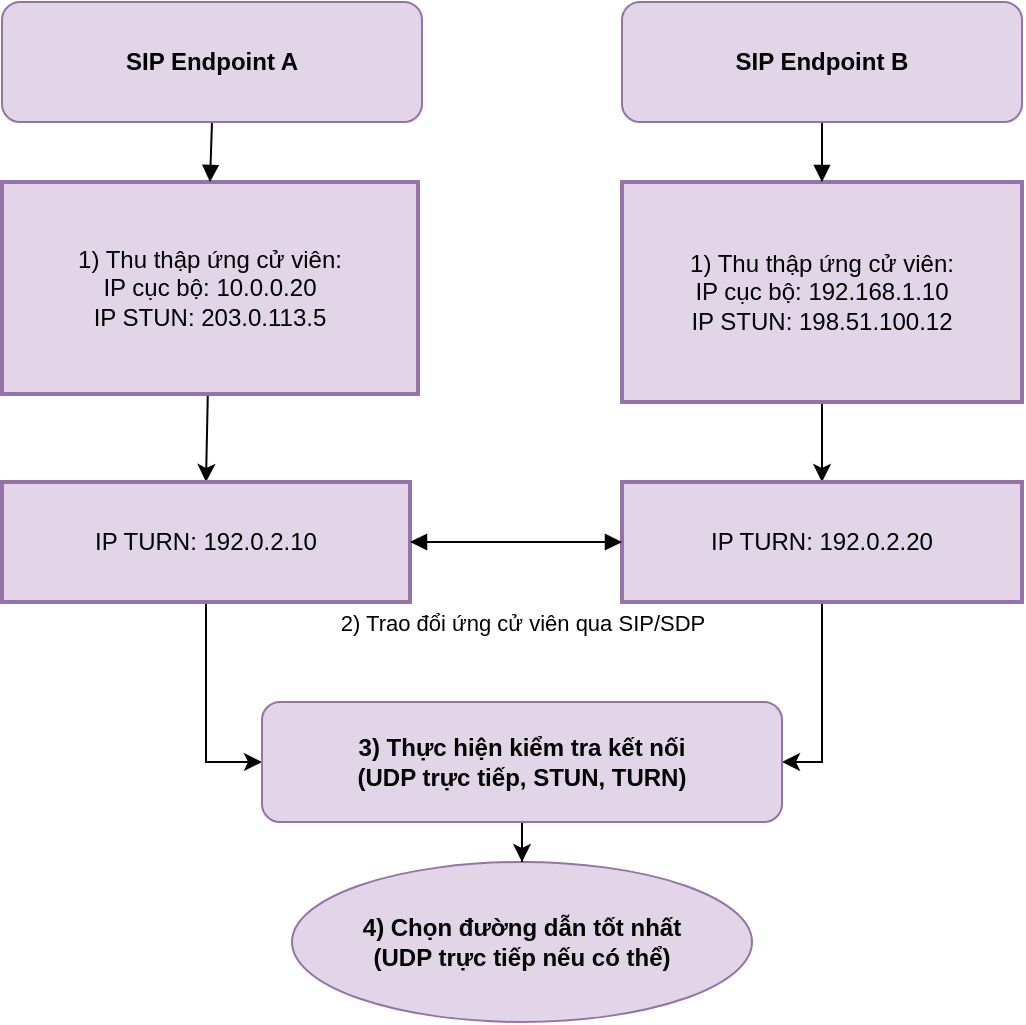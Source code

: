 <mxfile version="28.0.6">
  <diagram name="Page-1" id="eahe4_1t_uIOmDv0yLob">
    <mxGraphModel dx="1026" dy="679" grid="1" gridSize="10" guides="1" tooltips="1" connect="1" arrows="1" fold="1" page="1" pageScale="1" pageWidth="850" pageHeight="1100" math="0" shadow="0">
      <root>
        <mxCell id="0" />
        <mxCell id="1" parent="0" />
        <mxCell id="x5aqzX8iyF7dVYx7mjcl-46" style="rounded=0;orthogonalLoop=1;jettySize=auto;html=1;entryX=0.5;entryY=0;entryDx=0;entryDy=0;" edge="1" parent="1" source="x5aqzX8iyF7dVYx7mjcl-29" target="x5aqzX8iyF7dVYx7mjcl-32">
          <mxGeometry relative="1" as="geometry" />
        </mxCell>
        <mxCell id="x5aqzX8iyF7dVYx7mjcl-29" value="1) Thu thập ứng cử viên:&#xa;IP cục bộ: 10.0.0.20&#xa;IP STUN: 203.0.113.5" style="whiteSpace=wrap;strokeWidth=2;fillColor=#e1d5e7;strokeColor=#9673a6;" vertex="1" parent="1">
          <mxGeometry x="20" y="90" width="208" height="106" as="geometry" />
        </mxCell>
        <mxCell id="x5aqzX8iyF7dVYx7mjcl-49" style="edgeStyle=orthogonalEdgeStyle;rounded=0;orthogonalLoop=1;jettySize=auto;html=1;entryX=0;entryY=0.5;entryDx=0;entryDy=0;" edge="1" parent="1" source="x5aqzX8iyF7dVYx7mjcl-32" target="x5aqzX8iyF7dVYx7mjcl-55">
          <mxGeometry relative="1" as="geometry">
            <mxPoint x="150" y="409" as="targetPoint" />
          </mxGeometry>
        </mxCell>
        <mxCell id="x5aqzX8iyF7dVYx7mjcl-32" value="IP TURN: 192.0.2.10" style="whiteSpace=wrap;strokeWidth=2;fillColor=#e1d5e7;strokeColor=#9673a6;" vertex="1" parent="1">
          <mxGeometry x="20" y="240" width="204" height="60" as="geometry" />
        </mxCell>
        <mxCell id="x5aqzX8iyF7dVYx7mjcl-50" style="edgeStyle=orthogonalEdgeStyle;rounded=0;orthogonalLoop=1;jettySize=auto;html=1;" edge="1" parent="1" source="x5aqzX8iyF7dVYx7mjcl-33" target="x5aqzX8iyF7dVYx7mjcl-36">
          <mxGeometry relative="1" as="geometry" />
        </mxCell>
        <mxCell id="x5aqzX8iyF7dVYx7mjcl-33" value="1) Thu thập ứng cử viên:&#xa;IP cục bộ: 192.168.1.10&#xa;IP STUN: 198.51.100.12" style="whiteSpace=wrap;strokeWidth=2;fillColor=#e1d5e7;strokeColor=#9673a6;" vertex="1" parent="1">
          <mxGeometry x="330" y="90" width="200" height="110" as="geometry" />
        </mxCell>
        <mxCell id="x5aqzX8iyF7dVYx7mjcl-51" style="edgeStyle=orthogonalEdgeStyle;rounded=0;orthogonalLoop=1;jettySize=auto;html=1;exitX=0.5;exitY=1;exitDx=0;exitDy=0;entryX=1;entryY=0.5;entryDx=0;entryDy=0;" edge="1" parent="1" source="x5aqzX8iyF7dVYx7mjcl-36" target="x5aqzX8iyF7dVYx7mjcl-55">
          <mxGeometry relative="1" as="geometry">
            <mxPoint x="410" y="409" as="targetPoint" />
          </mxGeometry>
        </mxCell>
        <mxCell id="x5aqzX8iyF7dVYx7mjcl-36" value="IP TURN: 192.0.2.20" style="whiteSpace=wrap;strokeWidth=2;fillColor=#e1d5e7;strokeColor=#9673a6;" vertex="1" parent="1">
          <mxGeometry x="330" y="240" width="200" height="60" as="geometry" />
        </mxCell>
        <mxCell id="x5aqzX8iyF7dVYx7mjcl-39" value="" style="curved=1;startArrow=none;endArrow=block;exitX=0.5;exitY=1;entryX=0.5;entryY=0;rounded=0;exitDx=0;exitDy=0;" edge="1" parent="1" source="x5aqzX8iyF7dVYx7mjcl-52" target="x5aqzX8iyF7dVYx7mjcl-29">
          <mxGeometry relative="1" as="geometry">
            <Array as="points" />
            <mxPoint x="125" y="74" as="sourcePoint" />
          </mxGeometry>
        </mxCell>
        <mxCell id="x5aqzX8iyF7dVYx7mjcl-40" value="" style="curved=1;startArrow=none;endArrow=block;exitX=0.5;exitY=1;entryX=0.5;entryY=0;rounded=0;exitDx=0;exitDy=0;" edge="1" parent="1" source="x5aqzX8iyF7dVYx7mjcl-53" target="x5aqzX8iyF7dVYx7mjcl-33">
          <mxGeometry relative="1" as="geometry">
            <Array as="points" />
            <mxPoint x="430" y="74" as="sourcePoint" />
          </mxGeometry>
        </mxCell>
        <mxCell id="x5aqzX8iyF7dVYx7mjcl-41" value="2) Trao đổi ứng cử viên qua SIP/SDP" style="startArrow=block;endArrow=block;exitX=1;exitY=0.5;entryX=0;entryY=0.5;rounded=0;exitDx=0;exitDy=0;entryDx=0;entryDy=0;fillColor=#9933FF;" edge="1" parent="1" source="x5aqzX8iyF7dVYx7mjcl-32" target="x5aqzX8iyF7dVYx7mjcl-36">
          <mxGeometry x="0.066" y="-40" relative="1" as="geometry">
            <mxPoint as="offset" />
          </mxGeometry>
        </mxCell>
        <mxCell id="x5aqzX8iyF7dVYx7mjcl-52" value="&lt;b&gt;SIP Endpoint A&lt;/b&gt;" style="rounded=1;whiteSpace=wrap;html=1;fillColor=#e1d5e7;strokeColor=#9673a6;" vertex="1" parent="1">
          <mxGeometry x="20" width="210" height="60" as="geometry" />
        </mxCell>
        <mxCell id="x5aqzX8iyF7dVYx7mjcl-53" value="&lt;b&gt;SIP Endpoint B&lt;/b&gt;" style="rounded=1;whiteSpace=wrap;html=1;fillColor=#e1d5e7;strokeColor=#9673a6;" vertex="1" parent="1">
          <mxGeometry x="330" width="200" height="60" as="geometry" />
        </mxCell>
        <mxCell id="x5aqzX8iyF7dVYx7mjcl-54" value="&lt;b&gt;4) Chọn đường dẫn tốt nhất&lt;br style=&quot;padding: 0px; margin: 0px;&quot;&gt;(UDP trực tiếp nếu có thể)&lt;/b&gt;" style="ellipse;whiteSpace=wrap;html=1;fillColor=#e1d5e7;strokeColor=#9673a6;" vertex="1" parent="1">
          <mxGeometry x="165" y="430" width="230" height="80" as="geometry" />
        </mxCell>
        <mxCell id="x5aqzX8iyF7dVYx7mjcl-56" style="edgeStyle=orthogonalEdgeStyle;rounded=0;orthogonalLoop=1;jettySize=auto;html=1;" edge="1" parent="1" source="x5aqzX8iyF7dVYx7mjcl-55" target="x5aqzX8iyF7dVYx7mjcl-54">
          <mxGeometry relative="1" as="geometry" />
        </mxCell>
        <mxCell id="x5aqzX8iyF7dVYx7mjcl-55" value="&lt;b&gt;3) Thực hiện kiểm tra kết nối&lt;br style=&quot;padding: 0px; margin: 0px;&quot;&gt;(UDP trực tiếp, STUN, TURN)&lt;/b&gt;" style="rounded=1;whiteSpace=wrap;html=1;fillColor=#e1d5e7;strokeColor=#9673a6;" vertex="1" parent="1">
          <mxGeometry x="150" y="350" width="260" height="60" as="geometry" />
        </mxCell>
      </root>
    </mxGraphModel>
  </diagram>
</mxfile>
